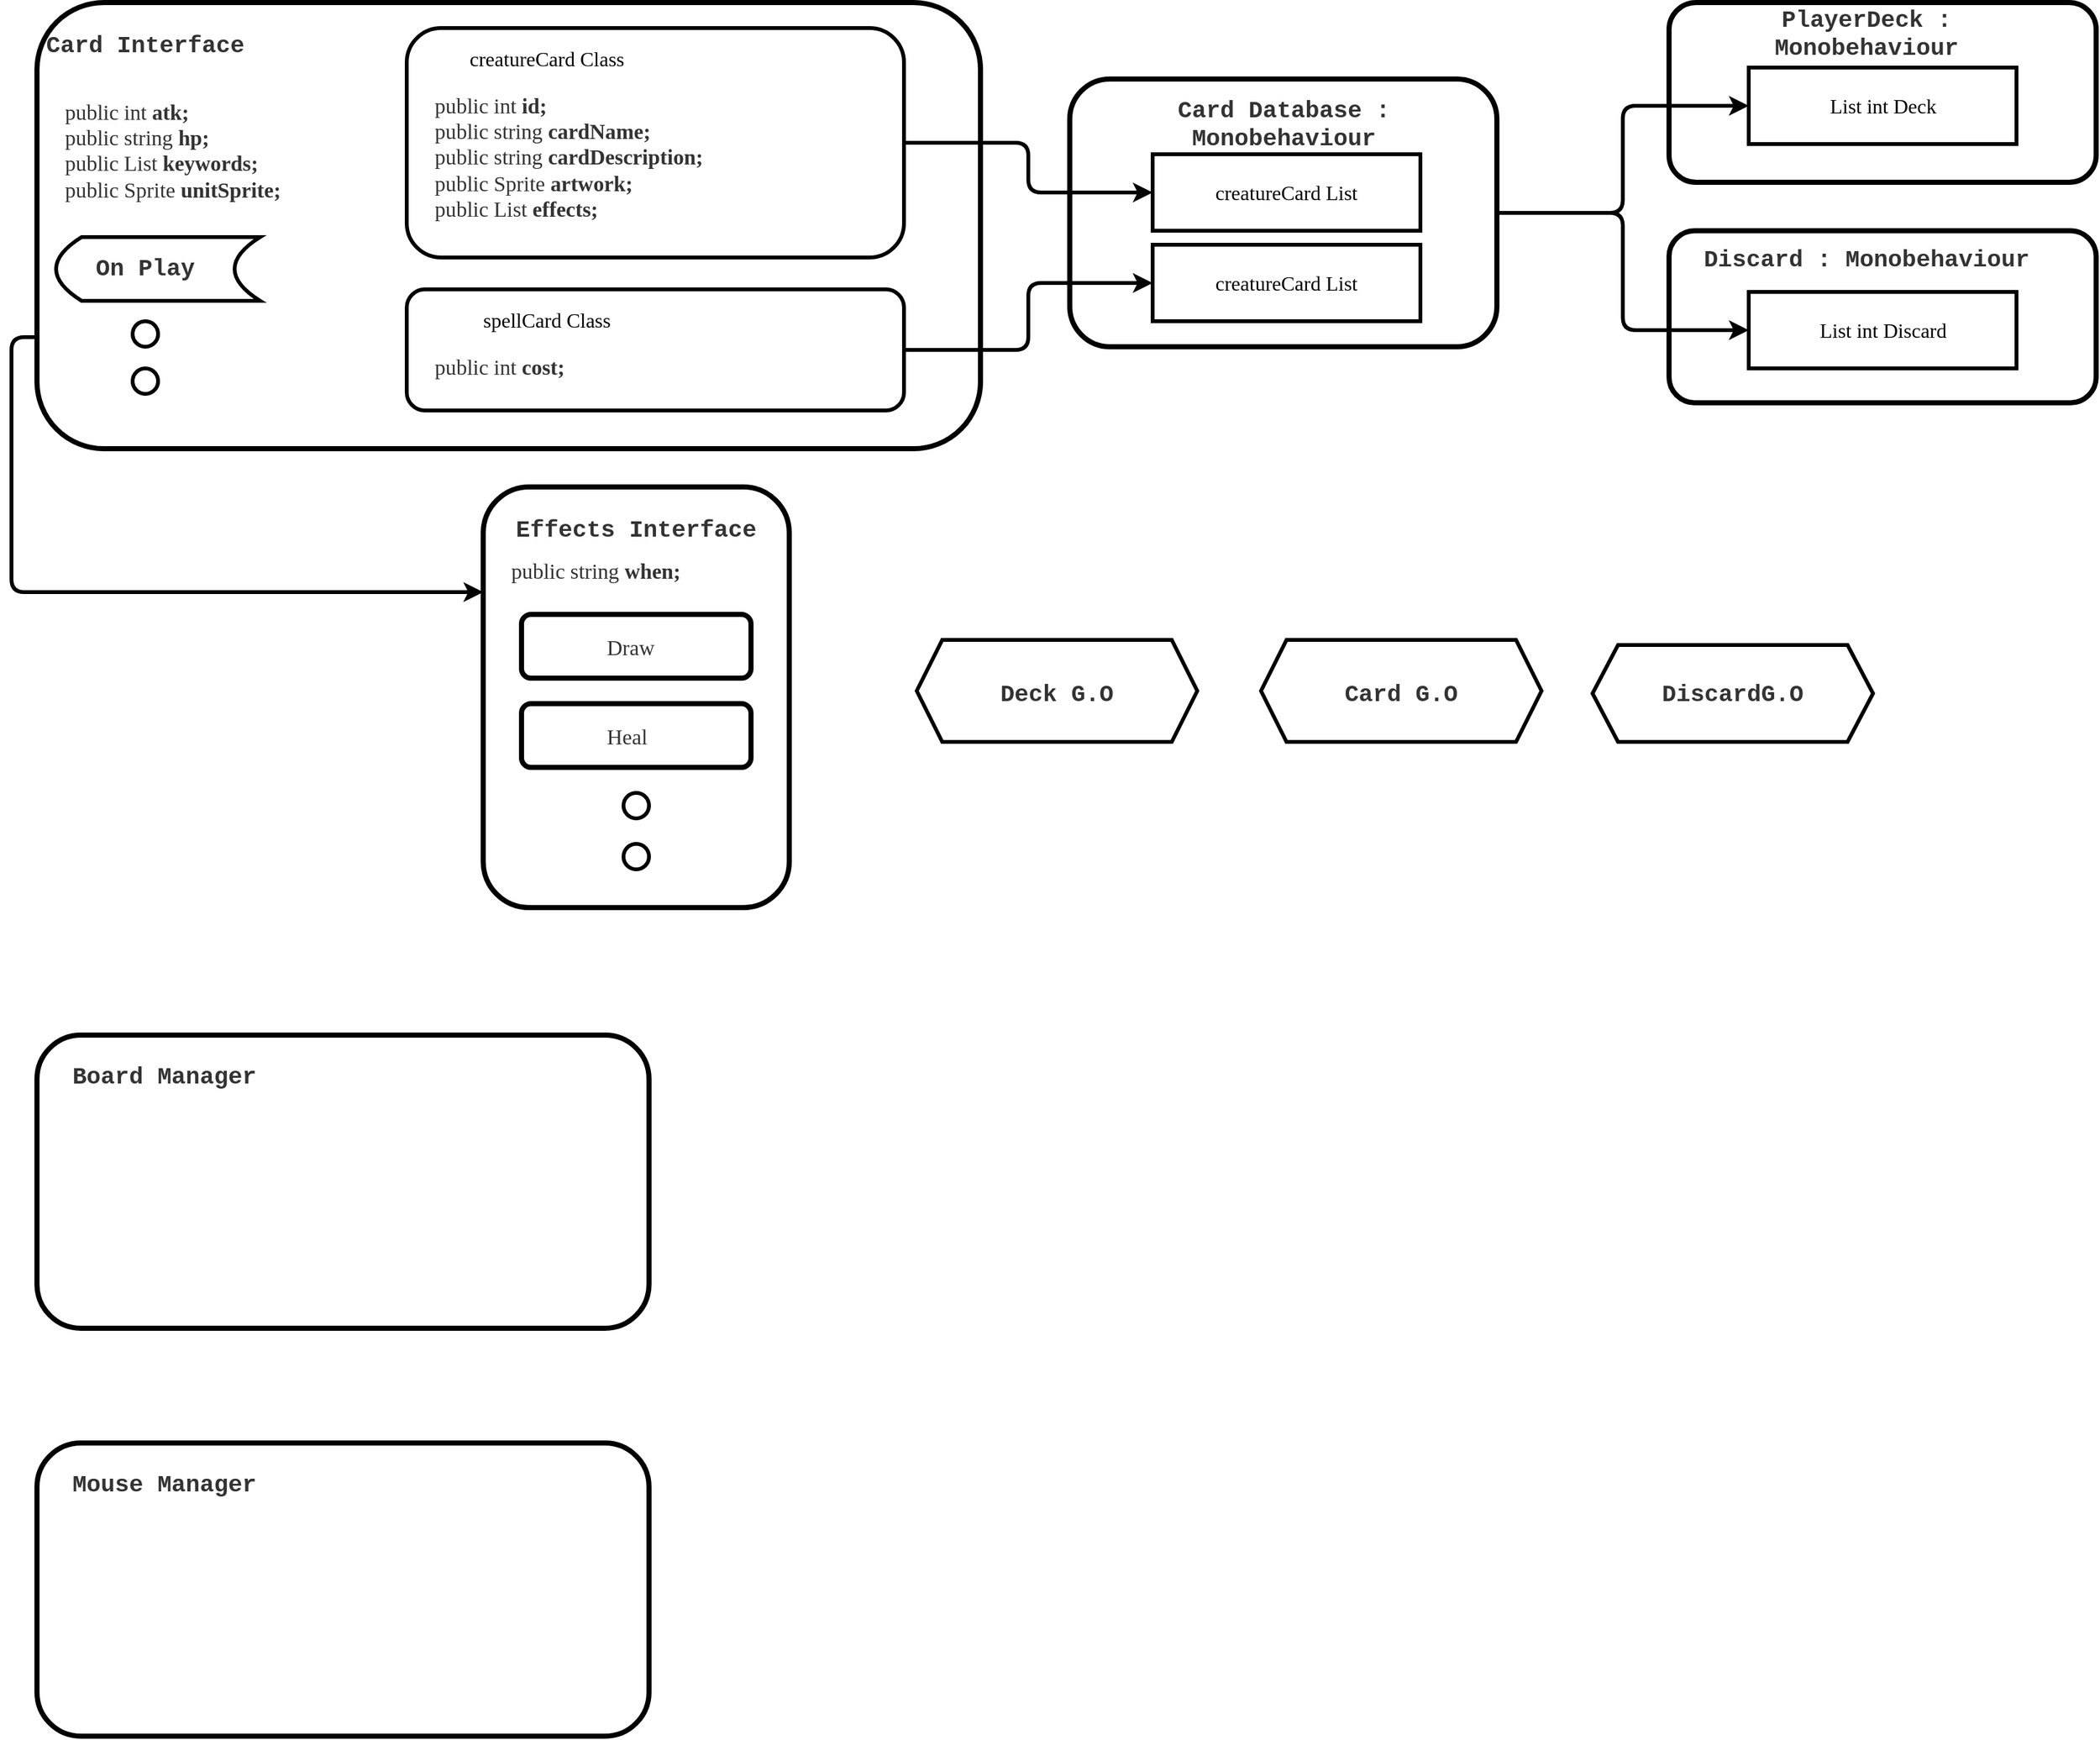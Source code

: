 <mxfile version="16.5.3" type="github">
  <diagram id="C5RBs43oDa-KdzZeNtuy" name="Page-1">
    <mxGraphModel dx="2511" dy="1389" grid="1" gridSize="10" guides="1" tooltips="1" connect="1" arrows="1" fold="1" page="1" pageScale="1" pageWidth="3300" pageHeight="2339" math="0" shadow="0">
      <root>
        <mxCell id="WIyWlLk6GJQsqaUBKTNV-0" />
        <mxCell id="WIyWlLk6GJQsqaUBKTNV-1" parent="WIyWlLk6GJQsqaUBKTNV-0" />
        <mxCell id="e0bECrX3CSkzmX3JzYQU-0" value="" style="rounded=1;whiteSpace=wrap;html=1;strokeWidth=4;" vertex="1" parent="WIyWlLk6GJQsqaUBKTNV-1">
          <mxGeometry x="80" y="90" width="740" height="350" as="geometry" />
        </mxCell>
        <mxCell id="e0bECrX3CSkzmX3JzYQU-2" value="" style="rounded=1;whiteSpace=wrap;html=1;strokeWidth=3;" vertex="1" parent="WIyWlLk6GJQsqaUBKTNV-1">
          <mxGeometry x="370" y="110" width="390" height="180" as="geometry" />
        </mxCell>
        <mxCell id="e0bECrX3CSkzmX3JzYQU-7" value="&lt;font face=&quot;Lucida Console&quot; style=&quot;font-size: 16px&quot;&gt;creatureCard Class&lt;/font&gt;" style="text;html=1;strokeColor=none;fillColor=none;align=center;verticalAlign=middle;whiteSpace=wrap;rounded=0;" vertex="1" parent="WIyWlLk6GJQsqaUBKTNV-1">
          <mxGeometry x="380" y="119" width="200" height="30" as="geometry" />
        </mxCell>
        <mxCell id="e0bECrX3CSkzmX3JzYQU-9" value="&lt;span data-lucid-type=&quot;application/vnd.lucid.text&quot; data-lucid-content=&quot;{&amp;#34;t&amp;#34;:&amp;#34;public int atk\npublic string hp\npublic List keywords\npublic Sprite unitSprite&amp;#34;,&amp;#34;m&amp;#34;:[{&amp;#34;s&amp;#34;:0,&amp;#34;n&amp;#34;:&amp;#34;a&amp;#34;,&amp;#34;v&amp;#34;:&amp;#34;left&amp;#34;},{&amp;#34;s&amp;#34;:0,&amp;#34;n&amp;#34;:&amp;#34;fl&amp;#34;,&amp;#34;v&amp;#34;:18},{&amp;#34;s&amp;#34;:0,&amp;#34;n&amp;#34;:&amp;#34;il&amp;#34;,&amp;#34;v&amp;#34;:18},{&amp;#34;s&amp;#34;:0,&amp;#34;n&amp;#34;:&amp;#34;l&amp;#34;,&amp;#34;v&amp;#34;:&amp;#34;auto&amp;#34;},{&amp;#34;s&amp;#34;:0,&amp;#34;n&amp;#34;:&amp;#34;t&amp;#34;,&amp;#34;v&amp;#34;:&amp;#34;ul&amp;#34;},{&amp;#34;s&amp;#34;:0,&amp;#34;n&amp;#34;:&amp;#34;c&amp;#34;,&amp;#34;v&amp;#34;:&amp;#34;333333ff&amp;#34;,&amp;#34;e&amp;#34;:77},{&amp;#34;s&amp;#34;:0,&amp;#34;n&amp;#34;:&amp;#34;s&amp;#34;,&amp;#34;v&amp;#34;:22.444,&amp;#34;e&amp;#34;:77},{&amp;#34;s&amp;#34;:11,&amp;#34;n&amp;#34;:&amp;#34;b&amp;#34;,&amp;#34;v&amp;#34;:true,&amp;#34;e&amp;#34;:15},{&amp;#34;s&amp;#34;:11,&amp;#34;n&amp;#34;:&amp;#34;fc&amp;#34;,&amp;#34;v&amp;#34;:&amp;#34;Bold&amp;#34;,&amp;#34;e&amp;#34;:15},{&amp;#34;s&amp;#34;:11,&amp;#34;n&amp;#34;:&amp;#34;fid&amp;#34;,&amp;#34;v&amp;#34;:5,&amp;#34;e&amp;#34;:15},{&amp;#34;s&amp;#34;:15,&amp;#34;n&amp;#34;:&amp;#34;a&amp;#34;,&amp;#34;v&amp;#34;:&amp;#34;left&amp;#34;},{&amp;#34;s&amp;#34;:15,&amp;#34;n&amp;#34;:&amp;#34;fl&amp;#34;,&amp;#34;v&amp;#34;:18},{&amp;#34;s&amp;#34;:15,&amp;#34;n&amp;#34;:&amp;#34;il&amp;#34;,&amp;#34;v&amp;#34;:18},{&amp;#34;s&amp;#34;:15,&amp;#34;n&amp;#34;:&amp;#34;l&amp;#34;,&amp;#34;v&amp;#34;:&amp;#34;auto&amp;#34;},{&amp;#34;s&amp;#34;:15,&amp;#34;n&amp;#34;:&amp;#34;t&amp;#34;,&amp;#34;v&amp;#34;:&amp;#34;ul&amp;#34;},{&amp;#34;s&amp;#34;:15,&amp;#34;n&amp;#34;:&amp;#34;fc&amp;#34;,&amp;#34;v&amp;#34;:&amp;#34;Regular&amp;#34;,&amp;#34;e&amp;#34;:29},{&amp;#34;s&amp;#34;:15,&amp;#34;n&amp;#34;:&amp;#34;fid&amp;#34;,&amp;#34;v&amp;#34;:2,&amp;#34;e&amp;#34;:29},{&amp;#34;s&amp;#34;:29,&amp;#34;n&amp;#34;:&amp;#34;b&amp;#34;,&amp;#34;v&amp;#34;:true,&amp;#34;e&amp;#34;:32},{&amp;#34;s&amp;#34;:29,&amp;#34;n&amp;#34;:&amp;#34;fc&amp;#34;,&amp;#34;v&amp;#34;:&amp;#34;Bold&amp;#34;,&amp;#34;e&amp;#34;:32},{&amp;#34;s&amp;#34;:29,&amp;#34;n&amp;#34;:&amp;#34;fid&amp;#34;,&amp;#34;v&amp;#34;:5,&amp;#34;e&amp;#34;:32},{&amp;#34;s&amp;#34;:32,&amp;#34;n&amp;#34;:&amp;#34;a&amp;#34;,&amp;#34;v&amp;#34;:&amp;#34;left&amp;#34;},{&amp;#34;s&amp;#34;:32,&amp;#34;n&amp;#34;:&amp;#34;fl&amp;#34;,&amp;#34;v&amp;#34;:18},{&amp;#34;s&amp;#34;:32,&amp;#34;n&amp;#34;:&amp;#34;il&amp;#34;,&amp;#34;v&amp;#34;:18},{&amp;#34;s&amp;#34;:32,&amp;#34;n&amp;#34;:&amp;#34;l&amp;#34;,&amp;#34;v&amp;#34;:&amp;#34;auto&amp;#34;},{&amp;#34;s&amp;#34;:32,&amp;#34;n&amp;#34;:&amp;#34;t&amp;#34;,&amp;#34;v&amp;#34;:&amp;#34;ul&amp;#34;},{&amp;#34;s&amp;#34;:32,&amp;#34;n&amp;#34;:&amp;#34;fc&amp;#34;,&amp;#34;v&amp;#34;:&amp;#34;Regular&amp;#34;,&amp;#34;e&amp;#34;:44},{&amp;#34;s&amp;#34;:32,&amp;#34;n&amp;#34;:&amp;#34;fid&amp;#34;,&amp;#34;v&amp;#34;:2,&amp;#34;e&amp;#34;:44},{&amp;#34;s&amp;#34;:53,&amp;#34;n&amp;#34;:&amp;#34;a&amp;#34;,&amp;#34;v&amp;#34;:&amp;#34;left&amp;#34;},{&amp;#34;s&amp;#34;:53,&amp;#34;n&amp;#34;:&amp;#34;fl&amp;#34;,&amp;#34;v&amp;#34;:18},{&amp;#34;s&amp;#34;:53,&amp;#34;n&amp;#34;:&amp;#34;il&amp;#34;,&amp;#34;v&amp;#34;:18},{&amp;#34;s&amp;#34;:53,&amp;#34;n&amp;#34;:&amp;#34;l&amp;#34;,&amp;#34;v&amp;#34;:&amp;#34;auto&amp;#34;},{&amp;#34;s&amp;#34;:53,&amp;#34;n&amp;#34;:&amp;#34;t&amp;#34;,&amp;#34;v&amp;#34;:&amp;#34;ul&amp;#34;},{&amp;#34;s&amp;#34;:52,&amp;#34;n&amp;#34;:&amp;#34;fc&amp;#34;,&amp;#34;v&amp;#34;:&amp;#34;Regular&amp;#34;,&amp;#34;e&amp;#34;:67},{&amp;#34;s&amp;#34;:44,&amp;#34;n&amp;#34;:&amp;#34;fc&amp;#34;,&amp;#34;v&amp;#34;:&amp;#34;Bold&amp;#34;,&amp;#34;e&amp;#34;:52},{&amp;#34;s&amp;#34;:44,&amp;#34;n&amp;#34;:&amp;#34;b&amp;#34;,&amp;#34;v&amp;#34;:true,&amp;#34;e&amp;#34;:52},{&amp;#34;s&amp;#34;:52,&amp;#34;n&amp;#34;:&amp;#34;fid&amp;#34;,&amp;#34;v&amp;#34;:2,&amp;#34;e&amp;#34;:67},{&amp;#34;s&amp;#34;:44,&amp;#34;n&amp;#34;:&amp;#34;fid&amp;#34;,&amp;#34;v&amp;#34;:5,&amp;#34;e&amp;#34;:52},{&amp;#34;s&amp;#34;:67,&amp;#34;n&amp;#34;:&amp;#34;fc&amp;#34;,&amp;#34;v&amp;#34;:&amp;#34;Bold&amp;#34;,&amp;#34;e&amp;#34;:77},{&amp;#34;s&amp;#34;:67,&amp;#34;n&amp;#34;:&amp;#34;b&amp;#34;,&amp;#34;v&amp;#34;:true,&amp;#34;e&amp;#34;:77},{&amp;#34;s&amp;#34;:67,&amp;#34;n&amp;#34;:&amp;#34;fid&amp;#34;,&amp;#34;v&amp;#34;:5,&amp;#34;e&amp;#34;:77}]}&quot;&gt;&lt;span style=&quot;text-align: left ; color: #333333 ; font-size: 16.833px&quot;&gt;public int &lt;/span&gt;&lt;span style=&quot;text-align: left ; color: #333333 ; font-size: 16.833px ; font-weight: bold&quot;&gt;atk;&lt;br&gt;&lt;/span&gt;&lt;span style=&quot;text-align: left ; color: #333333 ; font-size: 16.833px&quot;&gt;public string &lt;/span&gt;&lt;span style=&quot;text-align: left ; color: #333333 ; font-size: 16.833px ; font-weight: bold&quot;&gt;hp;&lt;br&gt;&lt;/span&gt;&lt;span style=&quot;text-align: left ; color: #333333 ; font-size: 16.833px&quot;&gt;public List &lt;/span&gt;&lt;span style=&quot;text-align: left ; color: #333333 ; font-size: 16.833px ; font-weight: bold&quot;&gt;keywords;&lt;/span&gt;&lt;span style=&quot;text-align: left ; color: #333333 ; font-size: 16.833px&quot;&gt;&lt;br&gt;&lt;/span&gt;&lt;span style=&quot;text-align: left ; color: #333333 ; font-size: 16.833px&quot;&gt;public Sprite &lt;/span&gt;&lt;span style=&quot;text-align: left ; color: #333333 ; font-size: 16.833px ; font-weight: bold&quot;&gt;unitSprite;&lt;/span&gt;&lt;/span&gt;" style="text;whiteSpace=wrap;html=1;fontFamily=Lucida Console;" vertex="1" parent="WIyWlLk6GJQsqaUBKTNV-1">
          <mxGeometry x="100" y="160" width="270" height="80" as="geometry" />
        </mxCell>
        <mxCell id="e0bECrX3CSkzmX3JzYQU-10" value="&lt;span data-lucid-type=&quot;application/vnd.lucid.text&quot; data-lucid-content=&quot;{&amp;#34;t&amp;#34;:&amp;#34;public int id\npublic string cardName\npublic string cardDescription\npublic Sprite artwork\npublic List effects&amp;#34;,&amp;#34;m&amp;#34;:[{&amp;#34;s&amp;#34;:0,&amp;#34;n&amp;#34;:&amp;#34;a&amp;#34;,&amp;#34;v&amp;#34;:&amp;#34;left&amp;#34;},{&amp;#34;s&amp;#34;:0,&amp;#34;n&amp;#34;:&amp;#34;fl&amp;#34;,&amp;#34;v&amp;#34;:18},{&amp;#34;s&amp;#34;:0,&amp;#34;n&amp;#34;:&amp;#34;il&amp;#34;,&amp;#34;v&amp;#34;:18},{&amp;#34;s&amp;#34;:0,&amp;#34;n&amp;#34;:&amp;#34;l&amp;#34;,&amp;#34;v&amp;#34;:&amp;#34;auto&amp;#34;},{&amp;#34;s&amp;#34;:0,&amp;#34;n&amp;#34;:&amp;#34;t&amp;#34;,&amp;#34;v&amp;#34;:&amp;#34;ul&amp;#34;},{&amp;#34;s&amp;#34;:0,&amp;#34;n&amp;#34;:&amp;#34;c&amp;#34;,&amp;#34;v&amp;#34;:&amp;#34;333333ff&amp;#34;,&amp;#34;e&amp;#34;:108},{&amp;#34;s&amp;#34;:0,&amp;#34;n&amp;#34;:&amp;#34;s&amp;#34;,&amp;#34;v&amp;#34;:22.444,&amp;#34;e&amp;#34;:108},{&amp;#34;s&amp;#34;:11,&amp;#34;n&amp;#34;:&amp;#34;b&amp;#34;,&amp;#34;v&amp;#34;:true,&amp;#34;e&amp;#34;:14},{&amp;#34;s&amp;#34;:11,&amp;#34;n&amp;#34;:&amp;#34;fc&amp;#34;,&amp;#34;v&amp;#34;:&amp;#34;Bold&amp;#34;,&amp;#34;e&amp;#34;:14},{&amp;#34;s&amp;#34;:11,&amp;#34;n&amp;#34;:&amp;#34;fid&amp;#34;,&amp;#34;v&amp;#34;:5,&amp;#34;e&amp;#34;:14},{&amp;#34;s&amp;#34;:14,&amp;#34;n&amp;#34;:&amp;#34;a&amp;#34;,&amp;#34;v&amp;#34;:&amp;#34;left&amp;#34;},{&amp;#34;s&amp;#34;:14,&amp;#34;n&amp;#34;:&amp;#34;fl&amp;#34;,&amp;#34;v&amp;#34;:18},{&amp;#34;s&amp;#34;:14,&amp;#34;n&amp;#34;:&amp;#34;il&amp;#34;,&amp;#34;v&amp;#34;:18},{&amp;#34;s&amp;#34;:14,&amp;#34;n&amp;#34;:&amp;#34;l&amp;#34;,&amp;#34;v&amp;#34;:&amp;#34;auto&amp;#34;},{&amp;#34;s&amp;#34;:14,&amp;#34;n&amp;#34;:&amp;#34;t&amp;#34;,&amp;#34;v&amp;#34;:&amp;#34;ul&amp;#34;},{&amp;#34;s&amp;#34;:14,&amp;#34;n&amp;#34;:&amp;#34;fc&amp;#34;,&amp;#34;v&amp;#34;:&amp;#34;Regular&amp;#34;,&amp;#34;e&amp;#34;:28},{&amp;#34;s&amp;#34;:14,&amp;#34;n&amp;#34;:&amp;#34;fid&amp;#34;,&amp;#34;v&amp;#34;:2,&amp;#34;e&amp;#34;:28},{&amp;#34;s&amp;#34;:28,&amp;#34;n&amp;#34;:&amp;#34;fc&amp;#34;,&amp;#34;v&amp;#34;:&amp;#34;Bold&amp;#34;,&amp;#34;e&amp;#34;:37},{&amp;#34;s&amp;#34;:28,&amp;#34;n&amp;#34;:&amp;#34;b&amp;#34;,&amp;#34;v&amp;#34;:true,&amp;#34;e&amp;#34;:37},{&amp;#34;s&amp;#34;:28,&amp;#34;n&amp;#34;:&amp;#34;fid&amp;#34;,&amp;#34;v&amp;#34;:5,&amp;#34;e&amp;#34;:37},{&amp;#34;s&amp;#34;:37,&amp;#34;n&amp;#34;:&amp;#34;a&amp;#34;,&amp;#34;v&amp;#34;:&amp;#34;left&amp;#34;},{&amp;#34;s&amp;#34;:37,&amp;#34;n&amp;#34;:&amp;#34;fl&amp;#34;,&amp;#34;v&amp;#34;:18},{&amp;#34;s&amp;#34;:37,&amp;#34;n&amp;#34;:&amp;#34;il&amp;#34;,&amp;#34;v&amp;#34;:18},{&amp;#34;s&amp;#34;:37,&amp;#34;n&amp;#34;:&amp;#34;l&amp;#34;,&amp;#34;v&amp;#34;:&amp;#34;auto&amp;#34;},{&amp;#34;s&amp;#34;:37,&amp;#34;n&amp;#34;:&amp;#34;t&amp;#34;,&amp;#34;v&amp;#34;:&amp;#34;ul&amp;#34;},{&amp;#34;s&amp;#34;:37,&amp;#34;n&amp;#34;:&amp;#34;fc&amp;#34;,&amp;#34;v&amp;#34;:&amp;#34;Regular&amp;#34;,&amp;#34;e&amp;#34;:51},{&amp;#34;s&amp;#34;:37,&amp;#34;n&amp;#34;:&amp;#34;fid&amp;#34;,&amp;#34;v&amp;#34;:2,&amp;#34;e&amp;#34;:51},{&amp;#34;s&amp;#34;:51,&amp;#34;n&amp;#34;:&amp;#34;fc&amp;#34;,&amp;#34;v&amp;#34;:&amp;#34;Bold&amp;#34;,&amp;#34;e&amp;#34;:66},{&amp;#34;s&amp;#34;:51,&amp;#34;n&amp;#34;:&amp;#34;b&amp;#34;,&amp;#34;v&amp;#34;:true,&amp;#34;e&amp;#34;:66},{&amp;#34;s&amp;#34;:51,&amp;#34;n&amp;#34;:&amp;#34;fid&amp;#34;,&amp;#34;v&amp;#34;:5,&amp;#34;e&amp;#34;:66},{&amp;#34;s&amp;#34;:66,&amp;#34;n&amp;#34;:&amp;#34;fc&amp;#34;,&amp;#34;v&amp;#34;:&amp;#34;Regular&amp;#34;,&amp;#34;e&amp;#34;:81},{&amp;#34;s&amp;#34;:66,&amp;#34;n&amp;#34;:&amp;#34;fid&amp;#34;,&amp;#34;v&amp;#34;:2,&amp;#34;e&amp;#34;:81},{&amp;#34;s&amp;#34;:67,&amp;#34;n&amp;#34;:&amp;#34;a&amp;#34;,&amp;#34;v&amp;#34;:&amp;#34;left&amp;#34;},{&amp;#34;s&amp;#34;:67,&amp;#34;n&amp;#34;:&amp;#34;fl&amp;#34;,&amp;#34;v&amp;#34;:18},{&amp;#34;s&amp;#34;:67,&amp;#34;n&amp;#34;:&amp;#34;il&amp;#34;,&amp;#34;v&amp;#34;:18},{&amp;#34;s&amp;#34;:67,&amp;#34;n&amp;#34;:&amp;#34;l&amp;#34;,&amp;#34;v&amp;#34;:&amp;#34;auto&amp;#34;},{&amp;#34;s&amp;#34;:67,&amp;#34;n&amp;#34;:&amp;#34;t&amp;#34;,&amp;#34;v&amp;#34;:&amp;#34;ul&amp;#34;},{&amp;#34;s&amp;#34;:81,&amp;#34;n&amp;#34;:&amp;#34;fc&amp;#34;,&amp;#34;v&amp;#34;:&amp;#34;Bold&amp;#34;,&amp;#34;e&amp;#34;:89},{&amp;#34;s&amp;#34;:81,&amp;#34;n&amp;#34;:&amp;#34;b&amp;#34;,&amp;#34;v&amp;#34;:true,&amp;#34;e&amp;#34;:89},{&amp;#34;s&amp;#34;:81,&amp;#34;n&amp;#34;:&amp;#34;fid&amp;#34;,&amp;#34;v&amp;#34;:5,&amp;#34;e&amp;#34;:89},{&amp;#34;s&amp;#34;:89,&amp;#34;n&amp;#34;:&amp;#34;a&amp;#34;,&amp;#34;v&amp;#34;:&amp;#34;left&amp;#34;},{&amp;#34;s&amp;#34;:89,&amp;#34;n&amp;#34;:&amp;#34;fl&amp;#34;,&amp;#34;v&amp;#34;:18},{&amp;#34;s&amp;#34;:89,&amp;#34;n&amp;#34;:&amp;#34;il&amp;#34;,&amp;#34;v&amp;#34;:18},{&amp;#34;s&amp;#34;:89,&amp;#34;n&amp;#34;:&amp;#34;l&amp;#34;,&amp;#34;v&amp;#34;:&amp;#34;auto&amp;#34;},{&amp;#34;s&amp;#34;:89,&amp;#34;n&amp;#34;:&amp;#34;t&amp;#34;,&amp;#34;v&amp;#34;:&amp;#34;ul&amp;#34;},{&amp;#34;s&amp;#34;:89,&amp;#34;n&amp;#34;:&amp;#34;fc&amp;#34;,&amp;#34;v&amp;#34;:&amp;#34;Regular&amp;#34;,&amp;#34;e&amp;#34;:101},{&amp;#34;s&amp;#34;:89,&amp;#34;n&amp;#34;:&amp;#34;fid&amp;#34;,&amp;#34;v&amp;#34;:2,&amp;#34;e&amp;#34;:101},{&amp;#34;s&amp;#34;:101,&amp;#34;n&amp;#34;:&amp;#34;fc&amp;#34;,&amp;#34;v&amp;#34;:&amp;#34;Bold&amp;#34;,&amp;#34;e&amp;#34;:108},{&amp;#34;s&amp;#34;:101,&amp;#34;n&amp;#34;:&amp;#34;b&amp;#34;,&amp;#34;v&amp;#34;:true,&amp;#34;e&amp;#34;:108},{&amp;#34;s&amp;#34;:101,&amp;#34;n&amp;#34;:&amp;#34;fid&amp;#34;,&amp;#34;v&amp;#34;:5,&amp;#34;e&amp;#34;:108}]}&quot;&gt;&lt;span style=&quot;text-align: left ; color: #333333 ; font-size: 16.833px&quot;&gt;public int &lt;/span&gt;&lt;span style=&quot;text-align: left ; color: #333333 ; font-size: 16.833px ; font-weight: bold&quot;&gt;id;&lt;br&gt;&lt;/span&gt;&lt;span style=&quot;text-align: left ; color: #333333 ; font-size: 16.833px&quot;&gt;public string &lt;/span&gt;&lt;span style=&quot;text-align: left ; color: #333333 ; font-size: 16.833px ; font-weight: bold&quot;&gt;cardName;&lt;br&gt;&lt;/span&gt;&lt;span style=&quot;text-align: left ; color: #333333 ; font-size: 16.833px&quot;&gt;public string &lt;/span&gt;&lt;span style=&quot;text-align: left ; color: #333333 ; font-size: 16.833px ; font-weight: bold&quot;&gt;cardDescription;&lt;/span&gt;&lt;span style=&quot;text-align: left ; color: #333333 ; font-size: 16.833px&quot;&gt;&lt;br&gt;&lt;/span&gt;&lt;span style=&quot;text-align: left ; color: #333333 ; font-size: 16.833px&quot;&gt;public Sprite &lt;/span&gt;&lt;span style=&quot;text-align: left ; color: #333333 ; font-size: 16.833px ; font-weight: bold&quot;&gt;artwork;&lt;br&gt;&lt;/span&gt;&lt;span style=&quot;text-align: left ; color: #333333 ; font-size: 16.833px&quot;&gt;public List &lt;/span&gt;&lt;span style=&quot;text-align: left ; color: #333333 ; font-size: 16.833px ; font-weight: bold&quot;&gt;effects;&lt;/span&gt;&lt;/span&gt;" style="text;whiteSpace=wrap;html=1;fontFamily=Lucida Console;" vertex="1" parent="WIyWlLk6GJQsqaUBKTNV-1">
          <mxGeometry x="390" y="155" width="320" height="90" as="geometry" />
        </mxCell>
        <UserObject label="Card Interface" lucidchartObjectId="nDcRBjl5U1kZ" id="e0bECrX3CSkzmX3JzYQU-11">
          <mxCell style="html=1;overflow=block;blockSpacing=1;whiteSpace=wrap;fontSize=18.5;fontFamily=Liberation Mono;fontColor=#333333;fontStyle=1;align=center;spacing=3.8;strokeOpacity=0;fillOpacity=0;rounded=1;absoluteArcSize=1;arcSize=12;fillColor=#ffffff;strokeWidth=0.8;" vertex="1" parent="WIyWlLk6GJQsqaUBKTNV-1">
            <mxGeometry x="75" y="101" width="180" height="48" as="geometry" />
          </mxCell>
        </UserObject>
        <mxCell id="e0bECrX3CSkzmX3JzYQU-12" value="" style="rounded=1;whiteSpace=wrap;html=1;strokeWidth=3;" vertex="1" parent="WIyWlLk6GJQsqaUBKTNV-1">
          <mxGeometry x="370" y="315" width="390" height="95" as="geometry" />
        </mxCell>
        <mxCell id="e0bECrX3CSkzmX3JzYQU-13" value="&lt;font face=&quot;Lucida Console&quot; style=&quot;font-size: 16px&quot;&gt;spellCard Class&lt;/font&gt;" style="text;html=1;strokeColor=none;fillColor=none;align=center;verticalAlign=middle;whiteSpace=wrap;rounded=0;" vertex="1" parent="WIyWlLk6GJQsqaUBKTNV-1">
          <mxGeometry x="380" y="324" width="200" height="30" as="geometry" />
        </mxCell>
        <mxCell id="e0bECrX3CSkzmX3JzYQU-15" value="&lt;span data-lucid-type=&quot;application/vnd.lucid.text&quot; data-lucid-content=&quot;{&amp;#34;t&amp;#34;:&amp;#34;public int id\npublic string cardName\npublic string cardDescription\npublic Sprite artwork\npublic List effects&amp;#34;,&amp;#34;m&amp;#34;:[{&amp;#34;s&amp;#34;:0,&amp;#34;n&amp;#34;:&amp;#34;a&amp;#34;,&amp;#34;v&amp;#34;:&amp;#34;left&amp;#34;},{&amp;#34;s&amp;#34;:0,&amp;#34;n&amp;#34;:&amp;#34;fl&amp;#34;,&amp;#34;v&amp;#34;:18},{&amp;#34;s&amp;#34;:0,&amp;#34;n&amp;#34;:&amp;#34;il&amp;#34;,&amp;#34;v&amp;#34;:18},{&amp;#34;s&amp;#34;:0,&amp;#34;n&amp;#34;:&amp;#34;l&amp;#34;,&amp;#34;v&amp;#34;:&amp;#34;auto&amp;#34;},{&amp;#34;s&amp;#34;:0,&amp;#34;n&amp;#34;:&amp;#34;t&amp;#34;,&amp;#34;v&amp;#34;:&amp;#34;ul&amp;#34;},{&amp;#34;s&amp;#34;:0,&amp;#34;n&amp;#34;:&amp;#34;c&amp;#34;,&amp;#34;v&amp;#34;:&amp;#34;333333ff&amp;#34;,&amp;#34;e&amp;#34;:108},{&amp;#34;s&amp;#34;:0,&amp;#34;n&amp;#34;:&amp;#34;s&amp;#34;,&amp;#34;v&amp;#34;:22.444,&amp;#34;e&amp;#34;:108},{&amp;#34;s&amp;#34;:11,&amp;#34;n&amp;#34;:&amp;#34;b&amp;#34;,&amp;#34;v&amp;#34;:true,&amp;#34;e&amp;#34;:14},{&amp;#34;s&amp;#34;:11,&amp;#34;n&amp;#34;:&amp;#34;fc&amp;#34;,&amp;#34;v&amp;#34;:&amp;#34;Bold&amp;#34;,&amp;#34;e&amp;#34;:14},{&amp;#34;s&amp;#34;:11,&amp;#34;n&amp;#34;:&amp;#34;fid&amp;#34;,&amp;#34;v&amp;#34;:5,&amp;#34;e&amp;#34;:14},{&amp;#34;s&amp;#34;:14,&amp;#34;n&amp;#34;:&amp;#34;a&amp;#34;,&amp;#34;v&amp;#34;:&amp;#34;left&amp;#34;},{&amp;#34;s&amp;#34;:14,&amp;#34;n&amp;#34;:&amp;#34;fl&amp;#34;,&amp;#34;v&amp;#34;:18},{&amp;#34;s&amp;#34;:14,&amp;#34;n&amp;#34;:&amp;#34;il&amp;#34;,&amp;#34;v&amp;#34;:18},{&amp;#34;s&amp;#34;:14,&amp;#34;n&amp;#34;:&amp;#34;l&amp;#34;,&amp;#34;v&amp;#34;:&amp;#34;auto&amp;#34;},{&amp;#34;s&amp;#34;:14,&amp;#34;n&amp;#34;:&amp;#34;t&amp;#34;,&amp;#34;v&amp;#34;:&amp;#34;ul&amp;#34;},{&amp;#34;s&amp;#34;:14,&amp;#34;n&amp;#34;:&amp;#34;fc&amp;#34;,&amp;#34;v&amp;#34;:&amp;#34;Regular&amp;#34;,&amp;#34;e&amp;#34;:28},{&amp;#34;s&amp;#34;:14,&amp;#34;n&amp;#34;:&amp;#34;fid&amp;#34;,&amp;#34;v&amp;#34;:2,&amp;#34;e&amp;#34;:28},{&amp;#34;s&amp;#34;:28,&amp;#34;n&amp;#34;:&amp;#34;fc&amp;#34;,&amp;#34;v&amp;#34;:&amp;#34;Bold&amp;#34;,&amp;#34;e&amp;#34;:37},{&amp;#34;s&amp;#34;:28,&amp;#34;n&amp;#34;:&amp;#34;b&amp;#34;,&amp;#34;v&amp;#34;:true,&amp;#34;e&amp;#34;:37},{&amp;#34;s&amp;#34;:28,&amp;#34;n&amp;#34;:&amp;#34;fid&amp;#34;,&amp;#34;v&amp;#34;:5,&amp;#34;e&amp;#34;:37},{&amp;#34;s&amp;#34;:37,&amp;#34;n&amp;#34;:&amp;#34;a&amp;#34;,&amp;#34;v&amp;#34;:&amp;#34;left&amp;#34;},{&amp;#34;s&amp;#34;:37,&amp;#34;n&amp;#34;:&amp;#34;fl&amp;#34;,&amp;#34;v&amp;#34;:18},{&amp;#34;s&amp;#34;:37,&amp;#34;n&amp;#34;:&amp;#34;il&amp;#34;,&amp;#34;v&amp;#34;:18},{&amp;#34;s&amp;#34;:37,&amp;#34;n&amp;#34;:&amp;#34;l&amp;#34;,&amp;#34;v&amp;#34;:&amp;#34;auto&amp;#34;},{&amp;#34;s&amp;#34;:37,&amp;#34;n&amp;#34;:&amp;#34;t&amp;#34;,&amp;#34;v&amp;#34;:&amp;#34;ul&amp;#34;},{&amp;#34;s&amp;#34;:37,&amp;#34;n&amp;#34;:&amp;#34;fc&amp;#34;,&amp;#34;v&amp;#34;:&amp;#34;Regular&amp;#34;,&amp;#34;e&amp;#34;:51},{&amp;#34;s&amp;#34;:37,&amp;#34;n&amp;#34;:&amp;#34;fid&amp;#34;,&amp;#34;v&amp;#34;:2,&amp;#34;e&amp;#34;:51},{&amp;#34;s&amp;#34;:51,&amp;#34;n&amp;#34;:&amp;#34;fc&amp;#34;,&amp;#34;v&amp;#34;:&amp;#34;Bold&amp;#34;,&amp;#34;e&amp;#34;:66},{&amp;#34;s&amp;#34;:51,&amp;#34;n&amp;#34;:&amp;#34;b&amp;#34;,&amp;#34;v&amp;#34;:true,&amp;#34;e&amp;#34;:66},{&amp;#34;s&amp;#34;:51,&amp;#34;n&amp;#34;:&amp;#34;fid&amp;#34;,&amp;#34;v&amp;#34;:5,&amp;#34;e&amp;#34;:66},{&amp;#34;s&amp;#34;:66,&amp;#34;n&amp;#34;:&amp;#34;fc&amp;#34;,&amp;#34;v&amp;#34;:&amp;#34;Regular&amp;#34;,&amp;#34;e&amp;#34;:81},{&amp;#34;s&amp;#34;:66,&amp;#34;n&amp;#34;:&amp;#34;fid&amp;#34;,&amp;#34;v&amp;#34;:2,&amp;#34;e&amp;#34;:81},{&amp;#34;s&amp;#34;:67,&amp;#34;n&amp;#34;:&amp;#34;a&amp;#34;,&amp;#34;v&amp;#34;:&amp;#34;left&amp;#34;},{&amp;#34;s&amp;#34;:67,&amp;#34;n&amp;#34;:&amp;#34;fl&amp;#34;,&amp;#34;v&amp;#34;:18},{&amp;#34;s&amp;#34;:67,&amp;#34;n&amp;#34;:&amp;#34;il&amp;#34;,&amp;#34;v&amp;#34;:18},{&amp;#34;s&amp;#34;:67,&amp;#34;n&amp;#34;:&amp;#34;l&amp;#34;,&amp;#34;v&amp;#34;:&amp;#34;auto&amp;#34;},{&amp;#34;s&amp;#34;:67,&amp;#34;n&amp;#34;:&amp;#34;t&amp;#34;,&amp;#34;v&amp;#34;:&amp;#34;ul&amp;#34;},{&amp;#34;s&amp;#34;:81,&amp;#34;n&amp;#34;:&amp;#34;fc&amp;#34;,&amp;#34;v&amp;#34;:&amp;#34;Bold&amp;#34;,&amp;#34;e&amp;#34;:89},{&amp;#34;s&amp;#34;:81,&amp;#34;n&amp;#34;:&amp;#34;b&amp;#34;,&amp;#34;v&amp;#34;:true,&amp;#34;e&amp;#34;:89},{&amp;#34;s&amp;#34;:81,&amp;#34;n&amp;#34;:&amp;#34;fid&amp;#34;,&amp;#34;v&amp;#34;:5,&amp;#34;e&amp;#34;:89},{&amp;#34;s&amp;#34;:89,&amp;#34;n&amp;#34;:&amp;#34;a&amp;#34;,&amp;#34;v&amp;#34;:&amp;#34;left&amp;#34;},{&amp;#34;s&amp;#34;:89,&amp;#34;n&amp;#34;:&amp;#34;fl&amp;#34;,&amp;#34;v&amp;#34;:18},{&amp;#34;s&amp;#34;:89,&amp;#34;n&amp;#34;:&amp;#34;il&amp;#34;,&amp;#34;v&amp;#34;:18},{&amp;#34;s&amp;#34;:89,&amp;#34;n&amp;#34;:&amp;#34;l&amp;#34;,&amp;#34;v&amp;#34;:&amp;#34;auto&amp;#34;},{&amp;#34;s&amp;#34;:89,&amp;#34;n&amp;#34;:&amp;#34;t&amp;#34;,&amp;#34;v&amp;#34;:&amp;#34;ul&amp;#34;},{&amp;#34;s&amp;#34;:89,&amp;#34;n&amp;#34;:&amp;#34;fc&amp;#34;,&amp;#34;v&amp;#34;:&amp;#34;Regular&amp;#34;,&amp;#34;e&amp;#34;:101},{&amp;#34;s&amp;#34;:89,&amp;#34;n&amp;#34;:&amp;#34;fid&amp;#34;,&amp;#34;v&amp;#34;:2,&amp;#34;e&amp;#34;:101},{&amp;#34;s&amp;#34;:101,&amp;#34;n&amp;#34;:&amp;#34;fc&amp;#34;,&amp;#34;v&amp;#34;:&amp;#34;Bold&amp;#34;,&amp;#34;e&amp;#34;:108},{&amp;#34;s&amp;#34;:101,&amp;#34;n&amp;#34;:&amp;#34;b&amp;#34;,&amp;#34;v&amp;#34;:true,&amp;#34;e&amp;#34;:108},{&amp;#34;s&amp;#34;:101,&amp;#34;n&amp;#34;:&amp;#34;fid&amp;#34;,&amp;#34;v&amp;#34;:5,&amp;#34;e&amp;#34;:108}]}&quot;&gt;&lt;span style=&quot;text-align: left ; color: #333333 ; font-size: 16.833px&quot;&gt;public int &lt;b&gt;cost;&lt;/b&gt;&lt;/span&gt;&lt;/span&gt;" style="text;whiteSpace=wrap;html=1;fontFamily=Lucida Console;" vertex="1" parent="WIyWlLk6GJQsqaUBKTNV-1">
          <mxGeometry x="390" y="360" width="320" height="30" as="geometry" />
        </mxCell>
        <mxCell id="e0bECrX3CSkzmX3JzYQU-16" value="" style="rounded=1;whiteSpace=wrap;html=1;strokeWidth=4;" vertex="1" parent="WIyWlLk6GJQsqaUBKTNV-1">
          <mxGeometry x="890" y="150" width="335" height="210" as="geometry" />
        </mxCell>
        <UserObject label="Card Database : Monobehaviour" lucidchartObjectId="nDcRBjl5U1kZ" id="e0bECrX3CSkzmX3JzYQU-17">
          <mxCell style="html=1;overflow=block;blockSpacing=1;whiteSpace=wrap;fontSize=18.5;fontFamily=Liberation Mono;fontColor=#333333;fontStyle=1;align=center;spacing=3.8;strokeOpacity=0;fillOpacity=0;rounded=1;absoluteArcSize=1;arcSize=12;fillColor=#ffffff;strokeWidth=0.8;" vertex="1" parent="WIyWlLk6GJQsqaUBKTNV-1">
            <mxGeometry x="912.5" y="161" width="290" height="48" as="geometry" />
          </mxCell>
        </UserObject>
        <mxCell id="e0bECrX3CSkzmX3JzYQU-18" value="creatureCard List" style="rounded=0;whiteSpace=wrap;html=1;fontFamily=Lucida Console;fontSize=16;strokeWidth=3;" vertex="1" parent="WIyWlLk6GJQsqaUBKTNV-1">
          <mxGeometry x="955" y="209" width="210" height="60" as="geometry" />
        </mxCell>
        <mxCell id="e0bECrX3CSkzmX3JzYQU-19" value="creatureCard List" style="rounded=0;whiteSpace=wrap;html=1;fontFamily=Lucida Console;fontSize=16;strokeWidth=3;" vertex="1" parent="WIyWlLk6GJQsqaUBKTNV-1">
          <mxGeometry x="955" y="280" width="210" height="60" as="geometry" />
        </mxCell>
        <mxCell id="e0bECrX3CSkzmX3JzYQU-20" style="edgeStyle=orthogonalEdgeStyle;rounded=1;orthogonalLoop=1;jettySize=auto;html=1;exitX=1;exitY=0.5;exitDx=0;exitDy=0;entryX=0;entryY=0.5;entryDx=0;entryDy=0;fontFamily=Lucida Console;fontSize=16;strokeWidth=3;" edge="1" parent="WIyWlLk6GJQsqaUBKTNV-1" source="e0bECrX3CSkzmX3JzYQU-2" target="e0bECrX3CSkzmX3JzYQU-18">
          <mxGeometry relative="1" as="geometry" />
        </mxCell>
        <mxCell id="e0bECrX3CSkzmX3JzYQU-21" style="edgeStyle=orthogonalEdgeStyle;rounded=1;orthogonalLoop=1;jettySize=auto;html=1;exitX=1;exitY=0.5;exitDx=0;exitDy=0;entryX=0;entryY=0.5;entryDx=0;entryDy=0;fontFamily=Lucida Console;fontSize=16;strokeWidth=3;" edge="1" parent="WIyWlLk6GJQsqaUBKTNV-1" source="e0bECrX3CSkzmX3JzYQU-12" target="e0bECrX3CSkzmX3JzYQU-19">
          <mxGeometry relative="1" as="geometry" />
        </mxCell>
        <mxCell id="e0bECrX3CSkzmX3JzYQU-22" value="" style="rounded=1;whiteSpace=wrap;html=1;strokeWidth=4;" vertex="1" parent="WIyWlLk6GJQsqaUBKTNV-1">
          <mxGeometry x="1360" y="90" width="335" height="141" as="geometry" />
        </mxCell>
        <UserObject label="PlayerDeck : Monobehaviour" lucidchartObjectId="nDcRBjl5U1kZ" id="e0bECrX3CSkzmX3JzYQU-23">
          <mxCell style="html=1;overflow=block;blockSpacing=1;whiteSpace=wrap;fontSize=18.5;fontFamily=Liberation Mono;fontColor=#333333;fontStyle=1;align=center;spacing=3.8;strokeOpacity=0;fillOpacity=0;rounded=1;absoluteArcSize=1;arcSize=12;fillColor=#ffffff;strokeWidth=0.8;" vertex="1" parent="WIyWlLk6GJQsqaUBKTNV-1">
            <mxGeometry x="1370" y="90" width="290" height="48" as="geometry" />
          </mxCell>
        </UserObject>
        <mxCell id="e0bECrX3CSkzmX3JzYQU-24" value="List int Deck" style="rounded=0;whiteSpace=wrap;html=1;fontFamily=Lucida Console;fontSize=16;strokeWidth=3;" vertex="1" parent="WIyWlLk6GJQsqaUBKTNV-1">
          <mxGeometry x="1422.5" y="141" width="210" height="60" as="geometry" />
        </mxCell>
        <mxCell id="e0bECrX3CSkzmX3JzYQU-25" value="" style="rounded=1;whiteSpace=wrap;html=1;strokeWidth=4;" vertex="1" parent="WIyWlLk6GJQsqaUBKTNV-1">
          <mxGeometry x="1360" y="269" width="335" height="135" as="geometry" />
        </mxCell>
        <UserObject label="Discard : Monobehaviour" lucidchartObjectId="nDcRBjl5U1kZ" id="e0bECrX3CSkzmX3JzYQU-26">
          <mxCell style="html=1;overflow=block;blockSpacing=1;whiteSpace=wrap;fontSize=18.5;fontFamily=Liberation Mono;fontColor=#333333;fontStyle=1;align=center;spacing=3.8;strokeOpacity=0;fillOpacity=0;rounded=1;absoluteArcSize=1;arcSize=12;fillColor=#ffffff;strokeWidth=0.8;" vertex="1" parent="WIyWlLk6GJQsqaUBKTNV-1">
            <mxGeometry x="1370" y="269" width="290" height="48" as="geometry" />
          </mxCell>
        </UserObject>
        <mxCell id="e0bECrX3CSkzmX3JzYQU-27" value="List int Discard" style="rounded=0;whiteSpace=wrap;html=1;fontFamily=Lucida Console;fontSize=16;strokeWidth=3;" vertex="1" parent="WIyWlLk6GJQsqaUBKTNV-1">
          <mxGeometry x="1422.5" y="317" width="210" height="60" as="geometry" />
        </mxCell>
        <mxCell id="e0bECrX3CSkzmX3JzYQU-28" style="edgeStyle=orthogonalEdgeStyle;rounded=1;orthogonalLoop=1;jettySize=auto;html=1;exitX=1;exitY=0.5;exitDx=0;exitDy=0;entryX=0;entryY=0.5;entryDx=0;entryDy=0;fontFamily=Lucida Console;fontSize=16;strokeWidth=3;" edge="1" parent="WIyWlLk6GJQsqaUBKTNV-1" source="e0bECrX3CSkzmX3JzYQU-16" target="e0bECrX3CSkzmX3JzYQU-24">
          <mxGeometry relative="1" as="geometry" />
        </mxCell>
        <mxCell id="e0bECrX3CSkzmX3JzYQU-29" style="edgeStyle=orthogonalEdgeStyle;rounded=1;orthogonalLoop=1;jettySize=auto;html=1;exitX=1;exitY=0.5;exitDx=0;exitDy=0;entryX=0;entryY=0.5;entryDx=0;entryDy=0;fontFamily=Lucida Console;fontSize=16;strokeWidth=3;" edge="1" parent="WIyWlLk6GJQsqaUBKTNV-1" source="e0bECrX3CSkzmX3JzYQU-16" target="e0bECrX3CSkzmX3JzYQU-27">
          <mxGeometry relative="1" as="geometry" />
        </mxCell>
        <mxCell id="e0bECrX3CSkzmX3JzYQU-39" value="" style="group" vertex="1" connectable="0" parent="WIyWlLk6GJQsqaUBKTNV-1">
          <mxGeometry x="405" y="470" width="290" height="330" as="geometry" />
        </mxCell>
        <mxCell id="e0bECrX3CSkzmX3JzYQU-30" value="" style="rounded=1;whiteSpace=wrap;html=1;strokeWidth=4;" vertex="1" parent="e0bECrX3CSkzmX3JzYQU-39">
          <mxGeometry x="25" width="240" height="330" as="geometry" />
        </mxCell>
        <UserObject label="Effects Interface" lucidchartObjectId="nDcRBjl5U1kZ" id="e0bECrX3CSkzmX3JzYQU-31">
          <mxCell style="html=1;overflow=block;blockSpacing=1;whiteSpace=wrap;fontSize=18.5;fontFamily=Liberation Mono;fontColor=#333333;fontStyle=1;align=center;spacing=3.8;strokeOpacity=0;fillOpacity=0;rounded=1;absoluteArcSize=1;arcSize=12;fillColor=#ffffff;strokeWidth=0.8;" vertex="1" parent="e0bECrX3CSkzmX3JzYQU-39">
            <mxGeometry y="11" width="290" height="48" as="geometry" />
          </mxCell>
        </UserObject>
        <mxCell id="e0bECrX3CSkzmX3JzYQU-32" value="" style="rounded=1;whiteSpace=wrap;html=1;strokeWidth=4;" vertex="1" parent="e0bECrX3CSkzmX3JzYQU-39">
          <mxGeometry x="55" y="100" width="180" height="50" as="geometry" />
        </mxCell>
        <mxCell id="e0bECrX3CSkzmX3JzYQU-33" value="&lt;span data-lucid-type=&quot;application/vnd.lucid.text&quot; data-lucid-content=&quot;{&amp;#34;t&amp;#34;:&amp;#34;public int atk\npublic string hp\npublic List keywords\npublic Sprite unitSprite&amp;#34;,&amp;#34;m&amp;#34;:[{&amp;#34;s&amp;#34;:0,&amp;#34;n&amp;#34;:&amp;#34;a&amp;#34;,&amp;#34;v&amp;#34;:&amp;#34;left&amp;#34;},{&amp;#34;s&amp;#34;:0,&amp;#34;n&amp;#34;:&amp;#34;fl&amp;#34;,&amp;#34;v&amp;#34;:18},{&amp;#34;s&amp;#34;:0,&amp;#34;n&amp;#34;:&amp;#34;il&amp;#34;,&amp;#34;v&amp;#34;:18},{&amp;#34;s&amp;#34;:0,&amp;#34;n&amp;#34;:&amp;#34;l&amp;#34;,&amp;#34;v&amp;#34;:&amp;#34;auto&amp;#34;},{&amp;#34;s&amp;#34;:0,&amp;#34;n&amp;#34;:&amp;#34;t&amp;#34;,&amp;#34;v&amp;#34;:&amp;#34;ul&amp;#34;},{&amp;#34;s&amp;#34;:0,&amp;#34;n&amp;#34;:&amp;#34;c&amp;#34;,&amp;#34;v&amp;#34;:&amp;#34;333333ff&amp;#34;,&amp;#34;e&amp;#34;:77},{&amp;#34;s&amp;#34;:0,&amp;#34;n&amp;#34;:&amp;#34;s&amp;#34;,&amp;#34;v&amp;#34;:22.444,&amp;#34;e&amp;#34;:77},{&amp;#34;s&amp;#34;:11,&amp;#34;n&amp;#34;:&amp;#34;b&amp;#34;,&amp;#34;v&amp;#34;:true,&amp;#34;e&amp;#34;:15},{&amp;#34;s&amp;#34;:11,&amp;#34;n&amp;#34;:&amp;#34;fc&amp;#34;,&amp;#34;v&amp;#34;:&amp;#34;Bold&amp;#34;,&amp;#34;e&amp;#34;:15},{&amp;#34;s&amp;#34;:11,&amp;#34;n&amp;#34;:&amp;#34;fid&amp;#34;,&amp;#34;v&amp;#34;:5,&amp;#34;e&amp;#34;:15},{&amp;#34;s&amp;#34;:15,&amp;#34;n&amp;#34;:&amp;#34;a&amp;#34;,&amp;#34;v&amp;#34;:&amp;#34;left&amp;#34;},{&amp;#34;s&amp;#34;:15,&amp;#34;n&amp;#34;:&amp;#34;fl&amp;#34;,&amp;#34;v&amp;#34;:18},{&amp;#34;s&amp;#34;:15,&amp;#34;n&amp;#34;:&amp;#34;il&amp;#34;,&amp;#34;v&amp;#34;:18},{&amp;#34;s&amp;#34;:15,&amp;#34;n&amp;#34;:&amp;#34;l&amp;#34;,&amp;#34;v&amp;#34;:&amp;#34;auto&amp;#34;},{&amp;#34;s&amp;#34;:15,&amp;#34;n&amp;#34;:&amp;#34;t&amp;#34;,&amp;#34;v&amp;#34;:&amp;#34;ul&amp;#34;},{&amp;#34;s&amp;#34;:15,&amp;#34;n&amp;#34;:&amp;#34;fc&amp;#34;,&amp;#34;v&amp;#34;:&amp;#34;Regular&amp;#34;,&amp;#34;e&amp;#34;:29},{&amp;#34;s&amp;#34;:15,&amp;#34;n&amp;#34;:&amp;#34;fid&amp;#34;,&amp;#34;v&amp;#34;:2,&amp;#34;e&amp;#34;:29},{&amp;#34;s&amp;#34;:29,&amp;#34;n&amp;#34;:&amp;#34;b&amp;#34;,&amp;#34;v&amp;#34;:true,&amp;#34;e&amp;#34;:32},{&amp;#34;s&amp;#34;:29,&amp;#34;n&amp;#34;:&amp;#34;fc&amp;#34;,&amp;#34;v&amp;#34;:&amp;#34;Bold&amp;#34;,&amp;#34;e&amp;#34;:32},{&amp;#34;s&amp;#34;:29,&amp;#34;n&amp;#34;:&amp;#34;fid&amp;#34;,&amp;#34;v&amp;#34;:5,&amp;#34;e&amp;#34;:32},{&amp;#34;s&amp;#34;:32,&amp;#34;n&amp;#34;:&amp;#34;a&amp;#34;,&amp;#34;v&amp;#34;:&amp;#34;left&amp;#34;},{&amp;#34;s&amp;#34;:32,&amp;#34;n&amp;#34;:&amp;#34;fl&amp;#34;,&amp;#34;v&amp;#34;:18},{&amp;#34;s&amp;#34;:32,&amp;#34;n&amp;#34;:&amp;#34;il&amp;#34;,&amp;#34;v&amp;#34;:18},{&amp;#34;s&amp;#34;:32,&amp;#34;n&amp;#34;:&amp;#34;l&amp;#34;,&amp;#34;v&amp;#34;:&amp;#34;auto&amp;#34;},{&amp;#34;s&amp;#34;:32,&amp;#34;n&amp;#34;:&amp;#34;t&amp;#34;,&amp;#34;v&amp;#34;:&amp;#34;ul&amp;#34;},{&amp;#34;s&amp;#34;:32,&amp;#34;n&amp;#34;:&amp;#34;fc&amp;#34;,&amp;#34;v&amp;#34;:&amp;#34;Regular&amp;#34;,&amp;#34;e&amp;#34;:44},{&amp;#34;s&amp;#34;:32,&amp;#34;n&amp;#34;:&amp;#34;fid&amp;#34;,&amp;#34;v&amp;#34;:2,&amp;#34;e&amp;#34;:44},{&amp;#34;s&amp;#34;:53,&amp;#34;n&amp;#34;:&amp;#34;a&amp;#34;,&amp;#34;v&amp;#34;:&amp;#34;left&amp;#34;},{&amp;#34;s&amp;#34;:53,&amp;#34;n&amp;#34;:&amp;#34;fl&amp;#34;,&amp;#34;v&amp;#34;:18},{&amp;#34;s&amp;#34;:53,&amp;#34;n&amp;#34;:&amp;#34;il&amp;#34;,&amp;#34;v&amp;#34;:18},{&amp;#34;s&amp;#34;:53,&amp;#34;n&amp;#34;:&amp;#34;l&amp;#34;,&amp;#34;v&amp;#34;:&amp;#34;auto&amp;#34;},{&amp;#34;s&amp;#34;:53,&amp;#34;n&amp;#34;:&amp;#34;t&amp;#34;,&amp;#34;v&amp;#34;:&amp;#34;ul&amp;#34;},{&amp;#34;s&amp;#34;:52,&amp;#34;n&amp;#34;:&amp;#34;fc&amp;#34;,&amp;#34;v&amp;#34;:&amp;#34;Regular&amp;#34;,&amp;#34;e&amp;#34;:67},{&amp;#34;s&amp;#34;:44,&amp;#34;n&amp;#34;:&amp;#34;fc&amp;#34;,&amp;#34;v&amp;#34;:&amp;#34;Bold&amp;#34;,&amp;#34;e&amp;#34;:52},{&amp;#34;s&amp;#34;:44,&amp;#34;n&amp;#34;:&amp;#34;b&amp;#34;,&amp;#34;v&amp;#34;:true,&amp;#34;e&amp;#34;:52},{&amp;#34;s&amp;#34;:52,&amp;#34;n&amp;#34;:&amp;#34;fid&amp;#34;,&amp;#34;v&amp;#34;:2,&amp;#34;e&amp;#34;:67},{&amp;#34;s&amp;#34;:44,&amp;#34;n&amp;#34;:&amp;#34;fid&amp;#34;,&amp;#34;v&amp;#34;:5,&amp;#34;e&amp;#34;:52},{&amp;#34;s&amp;#34;:67,&amp;#34;n&amp;#34;:&amp;#34;fc&amp;#34;,&amp;#34;v&amp;#34;:&amp;#34;Bold&amp;#34;,&amp;#34;e&amp;#34;:77},{&amp;#34;s&amp;#34;:67,&amp;#34;n&amp;#34;:&amp;#34;b&amp;#34;,&amp;#34;v&amp;#34;:true,&amp;#34;e&amp;#34;:77},{&amp;#34;s&amp;#34;:67,&amp;#34;n&amp;#34;:&amp;#34;fid&amp;#34;,&amp;#34;v&amp;#34;:5,&amp;#34;e&amp;#34;:77}]}&quot;&gt;&lt;span style=&quot;text-align: left ; color: #333333 ; font-size: 16.833px&quot;&gt;public string&amp;nbsp;&lt;/span&gt;&lt;span style=&quot;text-align: left ; color: #333333 ; font-size: 16.833px ; font-weight: bold&quot;&gt;when;&lt;/span&gt;&lt;br&gt;&lt;/span&gt;" style="text;whiteSpace=wrap;html=1;fontFamily=Lucida Console;" vertex="1" parent="e0bECrX3CSkzmX3JzYQU-39">
          <mxGeometry x="45" y="50" width="200" height="30" as="geometry" />
        </mxCell>
        <mxCell id="e0bECrX3CSkzmX3JzYQU-34" value="&lt;span data-lucid-type=&quot;application/vnd.lucid.text&quot; data-lucid-content=&quot;{&amp;#34;t&amp;#34;:&amp;#34;public int atk\npublic string hp\npublic List keywords\npublic Sprite unitSprite&amp;#34;,&amp;#34;m&amp;#34;:[{&amp;#34;s&amp;#34;:0,&amp;#34;n&amp;#34;:&amp;#34;a&amp;#34;,&amp;#34;v&amp;#34;:&amp;#34;left&amp;#34;},{&amp;#34;s&amp;#34;:0,&amp;#34;n&amp;#34;:&amp;#34;fl&amp;#34;,&amp;#34;v&amp;#34;:18},{&amp;#34;s&amp;#34;:0,&amp;#34;n&amp;#34;:&amp;#34;il&amp;#34;,&amp;#34;v&amp;#34;:18},{&amp;#34;s&amp;#34;:0,&amp;#34;n&amp;#34;:&amp;#34;l&amp;#34;,&amp;#34;v&amp;#34;:&amp;#34;auto&amp;#34;},{&amp;#34;s&amp;#34;:0,&amp;#34;n&amp;#34;:&amp;#34;t&amp;#34;,&amp;#34;v&amp;#34;:&amp;#34;ul&amp;#34;},{&amp;#34;s&amp;#34;:0,&amp;#34;n&amp;#34;:&amp;#34;c&amp;#34;,&amp;#34;v&amp;#34;:&amp;#34;333333ff&amp;#34;,&amp;#34;e&amp;#34;:77},{&amp;#34;s&amp;#34;:0,&amp;#34;n&amp;#34;:&amp;#34;s&amp;#34;,&amp;#34;v&amp;#34;:22.444,&amp;#34;e&amp;#34;:77},{&amp;#34;s&amp;#34;:11,&amp;#34;n&amp;#34;:&amp;#34;b&amp;#34;,&amp;#34;v&amp;#34;:true,&amp;#34;e&amp;#34;:15},{&amp;#34;s&amp;#34;:11,&amp;#34;n&amp;#34;:&amp;#34;fc&amp;#34;,&amp;#34;v&amp;#34;:&amp;#34;Bold&amp;#34;,&amp;#34;e&amp;#34;:15},{&amp;#34;s&amp;#34;:11,&amp;#34;n&amp;#34;:&amp;#34;fid&amp;#34;,&amp;#34;v&amp;#34;:5,&amp;#34;e&amp;#34;:15},{&amp;#34;s&amp;#34;:15,&amp;#34;n&amp;#34;:&amp;#34;a&amp;#34;,&amp;#34;v&amp;#34;:&amp;#34;left&amp;#34;},{&amp;#34;s&amp;#34;:15,&amp;#34;n&amp;#34;:&amp;#34;fl&amp;#34;,&amp;#34;v&amp;#34;:18},{&amp;#34;s&amp;#34;:15,&amp;#34;n&amp;#34;:&amp;#34;il&amp;#34;,&amp;#34;v&amp;#34;:18},{&amp;#34;s&amp;#34;:15,&amp;#34;n&amp;#34;:&amp;#34;l&amp;#34;,&amp;#34;v&amp;#34;:&amp;#34;auto&amp;#34;},{&amp;#34;s&amp;#34;:15,&amp;#34;n&amp;#34;:&amp;#34;t&amp;#34;,&amp;#34;v&amp;#34;:&amp;#34;ul&amp;#34;},{&amp;#34;s&amp;#34;:15,&amp;#34;n&amp;#34;:&amp;#34;fc&amp;#34;,&amp;#34;v&amp;#34;:&amp;#34;Regular&amp;#34;,&amp;#34;e&amp;#34;:29},{&amp;#34;s&amp;#34;:15,&amp;#34;n&amp;#34;:&amp;#34;fid&amp;#34;,&amp;#34;v&amp;#34;:2,&amp;#34;e&amp;#34;:29},{&amp;#34;s&amp;#34;:29,&amp;#34;n&amp;#34;:&amp;#34;b&amp;#34;,&amp;#34;v&amp;#34;:true,&amp;#34;e&amp;#34;:32},{&amp;#34;s&amp;#34;:29,&amp;#34;n&amp;#34;:&amp;#34;fc&amp;#34;,&amp;#34;v&amp;#34;:&amp;#34;Bold&amp;#34;,&amp;#34;e&amp;#34;:32},{&amp;#34;s&amp;#34;:29,&amp;#34;n&amp;#34;:&amp;#34;fid&amp;#34;,&amp;#34;v&amp;#34;:5,&amp;#34;e&amp;#34;:32},{&amp;#34;s&amp;#34;:32,&amp;#34;n&amp;#34;:&amp;#34;a&amp;#34;,&amp;#34;v&amp;#34;:&amp;#34;left&amp;#34;},{&amp;#34;s&amp;#34;:32,&amp;#34;n&amp;#34;:&amp;#34;fl&amp;#34;,&amp;#34;v&amp;#34;:18},{&amp;#34;s&amp;#34;:32,&amp;#34;n&amp;#34;:&amp;#34;il&amp;#34;,&amp;#34;v&amp;#34;:18},{&amp;#34;s&amp;#34;:32,&amp;#34;n&amp;#34;:&amp;#34;l&amp;#34;,&amp;#34;v&amp;#34;:&amp;#34;auto&amp;#34;},{&amp;#34;s&amp;#34;:32,&amp;#34;n&amp;#34;:&amp;#34;t&amp;#34;,&amp;#34;v&amp;#34;:&amp;#34;ul&amp;#34;},{&amp;#34;s&amp;#34;:32,&amp;#34;n&amp;#34;:&amp;#34;fc&amp;#34;,&amp;#34;v&amp;#34;:&amp;#34;Regular&amp;#34;,&amp;#34;e&amp;#34;:44},{&amp;#34;s&amp;#34;:32,&amp;#34;n&amp;#34;:&amp;#34;fid&amp;#34;,&amp;#34;v&amp;#34;:2,&amp;#34;e&amp;#34;:44},{&amp;#34;s&amp;#34;:53,&amp;#34;n&amp;#34;:&amp;#34;a&amp;#34;,&amp;#34;v&amp;#34;:&amp;#34;left&amp;#34;},{&amp;#34;s&amp;#34;:53,&amp;#34;n&amp;#34;:&amp;#34;fl&amp;#34;,&amp;#34;v&amp;#34;:18},{&amp;#34;s&amp;#34;:53,&amp;#34;n&amp;#34;:&amp;#34;il&amp;#34;,&amp;#34;v&amp;#34;:18},{&amp;#34;s&amp;#34;:53,&amp;#34;n&amp;#34;:&amp;#34;l&amp;#34;,&amp;#34;v&amp;#34;:&amp;#34;auto&amp;#34;},{&amp;#34;s&amp;#34;:53,&amp;#34;n&amp;#34;:&amp;#34;t&amp;#34;,&amp;#34;v&amp;#34;:&amp;#34;ul&amp;#34;},{&amp;#34;s&amp;#34;:52,&amp;#34;n&amp;#34;:&amp;#34;fc&amp;#34;,&amp;#34;v&amp;#34;:&amp;#34;Regular&amp;#34;,&amp;#34;e&amp;#34;:67},{&amp;#34;s&amp;#34;:44,&amp;#34;n&amp;#34;:&amp;#34;fc&amp;#34;,&amp;#34;v&amp;#34;:&amp;#34;Bold&amp;#34;,&amp;#34;e&amp;#34;:52},{&amp;#34;s&amp;#34;:44,&amp;#34;n&amp;#34;:&amp;#34;b&amp;#34;,&amp;#34;v&amp;#34;:true,&amp;#34;e&amp;#34;:52},{&amp;#34;s&amp;#34;:52,&amp;#34;n&amp;#34;:&amp;#34;fid&amp;#34;,&amp;#34;v&amp;#34;:2,&amp;#34;e&amp;#34;:67},{&amp;#34;s&amp;#34;:44,&amp;#34;n&amp;#34;:&amp;#34;fid&amp;#34;,&amp;#34;v&amp;#34;:5,&amp;#34;e&amp;#34;:52},{&amp;#34;s&amp;#34;:67,&amp;#34;n&amp;#34;:&amp;#34;fc&amp;#34;,&amp;#34;v&amp;#34;:&amp;#34;Bold&amp;#34;,&amp;#34;e&amp;#34;:77},{&amp;#34;s&amp;#34;:67,&amp;#34;n&amp;#34;:&amp;#34;b&amp;#34;,&amp;#34;v&amp;#34;:true,&amp;#34;e&amp;#34;:77},{&amp;#34;s&amp;#34;:67,&amp;#34;n&amp;#34;:&amp;#34;fid&amp;#34;,&amp;#34;v&amp;#34;:5,&amp;#34;e&amp;#34;:77}]}&quot;&gt;&lt;font color=&quot;#333333&quot;&gt;&lt;span style=&quot;font-size: 16.833px&quot;&gt;Draw&lt;/span&gt;&lt;/font&gt;&lt;br&gt;&lt;/span&gt;" style="text;whiteSpace=wrap;html=1;fontFamily=Lucida Console;" vertex="1" parent="e0bECrX3CSkzmX3JzYQU-39">
          <mxGeometry x="120" y="110" width="50" height="30" as="geometry" />
        </mxCell>
        <mxCell id="e0bECrX3CSkzmX3JzYQU-35" value="" style="rounded=1;whiteSpace=wrap;html=1;strokeWidth=4;" vertex="1" parent="e0bECrX3CSkzmX3JzYQU-39">
          <mxGeometry x="55" y="170" width="180" height="50" as="geometry" />
        </mxCell>
        <mxCell id="e0bECrX3CSkzmX3JzYQU-36" value="&lt;span data-lucid-type=&quot;application/vnd.lucid.text&quot; data-lucid-content=&quot;{&amp;#34;t&amp;#34;:&amp;#34;public int atk\npublic string hp\npublic List keywords\npublic Sprite unitSprite&amp;#34;,&amp;#34;m&amp;#34;:[{&amp;#34;s&amp;#34;:0,&amp;#34;n&amp;#34;:&amp;#34;a&amp;#34;,&amp;#34;v&amp;#34;:&amp;#34;left&amp;#34;},{&amp;#34;s&amp;#34;:0,&amp;#34;n&amp;#34;:&amp;#34;fl&amp;#34;,&amp;#34;v&amp;#34;:18},{&amp;#34;s&amp;#34;:0,&amp;#34;n&amp;#34;:&amp;#34;il&amp;#34;,&amp;#34;v&amp;#34;:18},{&amp;#34;s&amp;#34;:0,&amp;#34;n&amp;#34;:&amp;#34;l&amp;#34;,&amp;#34;v&amp;#34;:&amp;#34;auto&amp;#34;},{&amp;#34;s&amp;#34;:0,&amp;#34;n&amp;#34;:&amp;#34;t&amp;#34;,&amp;#34;v&amp;#34;:&amp;#34;ul&amp;#34;},{&amp;#34;s&amp;#34;:0,&amp;#34;n&amp;#34;:&amp;#34;c&amp;#34;,&amp;#34;v&amp;#34;:&amp;#34;333333ff&amp;#34;,&amp;#34;e&amp;#34;:77},{&amp;#34;s&amp;#34;:0,&amp;#34;n&amp;#34;:&amp;#34;s&amp;#34;,&amp;#34;v&amp;#34;:22.444,&amp;#34;e&amp;#34;:77},{&amp;#34;s&amp;#34;:11,&amp;#34;n&amp;#34;:&amp;#34;b&amp;#34;,&amp;#34;v&amp;#34;:true,&amp;#34;e&amp;#34;:15},{&amp;#34;s&amp;#34;:11,&amp;#34;n&amp;#34;:&amp;#34;fc&amp;#34;,&amp;#34;v&amp;#34;:&amp;#34;Bold&amp;#34;,&amp;#34;e&amp;#34;:15},{&amp;#34;s&amp;#34;:11,&amp;#34;n&amp;#34;:&amp;#34;fid&amp;#34;,&amp;#34;v&amp;#34;:5,&amp;#34;e&amp;#34;:15},{&amp;#34;s&amp;#34;:15,&amp;#34;n&amp;#34;:&amp;#34;a&amp;#34;,&amp;#34;v&amp;#34;:&amp;#34;left&amp;#34;},{&amp;#34;s&amp;#34;:15,&amp;#34;n&amp;#34;:&amp;#34;fl&amp;#34;,&amp;#34;v&amp;#34;:18},{&amp;#34;s&amp;#34;:15,&amp;#34;n&amp;#34;:&amp;#34;il&amp;#34;,&amp;#34;v&amp;#34;:18},{&amp;#34;s&amp;#34;:15,&amp;#34;n&amp;#34;:&amp;#34;l&amp;#34;,&amp;#34;v&amp;#34;:&amp;#34;auto&amp;#34;},{&amp;#34;s&amp;#34;:15,&amp;#34;n&amp;#34;:&amp;#34;t&amp;#34;,&amp;#34;v&amp;#34;:&amp;#34;ul&amp;#34;},{&amp;#34;s&amp;#34;:15,&amp;#34;n&amp;#34;:&amp;#34;fc&amp;#34;,&amp;#34;v&amp;#34;:&amp;#34;Regular&amp;#34;,&amp;#34;e&amp;#34;:29},{&amp;#34;s&amp;#34;:15,&amp;#34;n&amp;#34;:&amp;#34;fid&amp;#34;,&amp;#34;v&amp;#34;:2,&amp;#34;e&amp;#34;:29},{&amp;#34;s&amp;#34;:29,&amp;#34;n&amp;#34;:&amp;#34;b&amp;#34;,&amp;#34;v&amp;#34;:true,&amp;#34;e&amp;#34;:32},{&amp;#34;s&amp;#34;:29,&amp;#34;n&amp;#34;:&amp;#34;fc&amp;#34;,&amp;#34;v&amp;#34;:&amp;#34;Bold&amp;#34;,&amp;#34;e&amp;#34;:32},{&amp;#34;s&amp;#34;:29,&amp;#34;n&amp;#34;:&amp;#34;fid&amp;#34;,&amp;#34;v&amp;#34;:5,&amp;#34;e&amp;#34;:32},{&amp;#34;s&amp;#34;:32,&amp;#34;n&amp;#34;:&amp;#34;a&amp;#34;,&amp;#34;v&amp;#34;:&amp;#34;left&amp;#34;},{&amp;#34;s&amp;#34;:32,&amp;#34;n&amp;#34;:&amp;#34;fl&amp;#34;,&amp;#34;v&amp;#34;:18},{&amp;#34;s&amp;#34;:32,&amp;#34;n&amp;#34;:&amp;#34;il&amp;#34;,&amp;#34;v&amp;#34;:18},{&amp;#34;s&amp;#34;:32,&amp;#34;n&amp;#34;:&amp;#34;l&amp;#34;,&amp;#34;v&amp;#34;:&amp;#34;auto&amp;#34;},{&amp;#34;s&amp;#34;:32,&amp;#34;n&amp;#34;:&amp;#34;t&amp;#34;,&amp;#34;v&amp;#34;:&amp;#34;ul&amp;#34;},{&amp;#34;s&amp;#34;:32,&amp;#34;n&amp;#34;:&amp;#34;fc&amp;#34;,&amp;#34;v&amp;#34;:&amp;#34;Regular&amp;#34;,&amp;#34;e&amp;#34;:44},{&amp;#34;s&amp;#34;:32,&amp;#34;n&amp;#34;:&amp;#34;fid&amp;#34;,&amp;#34;v&amp;#34;:2,&amp;#34;e&amp;#34;:44},{&amp;#34;s&amp;#34;:53,&amp;#34;n&amp;#34;:&amp;#34;a&amp;#34;,&amp;#34;v&amp;#34;:&amp;#34;left&amp;#34;},{&amp;#34;s&amp;#34;:53,&amp;#34;n&amp;#34;:&amp;#34;fl&amp;#34;,&amp;#34;v&amp;#34;:18},{&amp;#34;s&amp;#34;:53,&amp;#34;n&amp;#34;:&amp;#34;il&amp;#34;,&amp;#34;v&amp;#34;:18},{&amp;#34;s&amp;#34;:53,&amp;#34;n&amp;#34;:&amp;#34;l&amp;#34;,&amp;#34;v&amp;#34;:&amp;#34;auto&amp;#34;},{&amp;#34;s&amp;#34;:53,&amp;#34;n&amp;#34;:&amp;#34;t&amp;#34;,&amp;#34;v&amp;#34;:&amp;#34;ul&amp;#34;},{&amp;#34;s&amp;#34;:52,&amp;#34;n&amp;#34;:&amp;#34;fc&amp;#34;,&amp;#34;v&amp;#34;:&amp;#34;Regular&amp;#34;,&amp;#34;e&amp;#34;:67},{&amp;#34;s&amp;#34;:44,&amp;#34;n&amp;#34;:&amp;#34;fc&amp;#34;,&amp;#34;v&amp;#34;:&amp;#34;Bold&amp;#34;,&amp;#34;e&amp;#34;:52},{&amp;#34;s&amp;#34;:44,&amp;#34;n&amp;#34;:&amp;#34;b&amp;#34;,&amp;#34;v&amp;#34;:true,&amp;#34;e&amp;#34;:52},{&amp;#34;s&amp;#34;:52,&amp;#34;n&amp;#34;:&amp;#34;fid&amp;#34;,&amp;#34;v&amp;#34;:2,&amp;#34;e&amp;#34;:67},{&amp;#34;s&amp;#34;:44,&amp;#34;n&amp;#34;:&amp;#34;fid&amp;#34;,&amp;#34;v&amp;#34;:5,&amp;#34;e&amp;#34;:52},{&amp;#34;s&amp;#34;:67,&amp;#34;n&amp;#34;:&amp;#34;fc&amp;#34;,&amp;#34;v&amp;#34;:&amp;#34;Bold&amp;#34;,&amp;#34;e&amp;#34;:77},{&amp;#34;s&amp;#34;:67,&amp;#34;n&amp;#34;:&amp;#34;b&amp;#34;,&amp;#34;v&amp;#34;:true,&amp;#34;e&amp;#34;:77},{&amp;#34;s&amp;#34;:67,&amp;#34;n&amp;#34;:&amp;#34;fid&amp;#34;,&amp;#34;v&amp;#34;:5,&amp;#34;e&amp;#34;:77}]}&quot;&gt;&lt;font color=&quot;#333333&quot;&gt;&lt;span style=&quot;font-size: 16.833px&quot;&gt;Heal&lt;/span&gt;&lt;/font&gt;&lt;br&gt;&lt;/span&gt;" style="text;whiteSpace=wrap;html=1;fontFamily=Lucida Console;" vertex="1" parent="e0bECrX3CSkzmX3JzYQU-39">
          <mxGeometry x="120" y="180" width="50" height="30" as="geometry" />
        </mxCell>
        <mxCell id="e0bECrX3CSkzmX3JzYQU-37" value="" style="ellipse;whiteSpace=wrap;html=1;aspect=fixed;fontFamily=Lucida Console;fontSize=16;strokeWidth=3;" vertex="1" parent="e0bECrX3CSkzmX3JzYQU-39">
          <mxGeometry x="135" y="240" width="20" height="20" as="geometry" />
        </mxCell>
        <mxCell id="e0bECrX3CSkzmX3JzYQU-38" value="" style="ellipse;whiteSpace=wrap;html=1;aspect=fixed;fontFamily=Lucida Console;fontSize=16;strokeWidth=3;" vertex="1" parent="e0bECrX3CSkzmX3JzYQU-39">
          <mxGeometry x="135" y="280" width="20" height="20" as="geometry" />
        </mxCell>
        <mxCell id="e0bECrX3CSkzmX3JzYQU-40" value="" style="rounded=1;whiteSpace=wrap;html=1;strokeWidth=4;" vertex="1" parent="WIyWlLk6GJQsqaUBKTNV-1">
          <mxGeometry x="80" y="900" width="480" height="230" as="geometry" />
        </mxCell>
        <UserObject label="Board Manager" lucidchartObjectId="nDcRBjl5U1kZ" id="e0bECrX3CSkzmX3JzYQU-41">
          <mxCell style="html=1;overflow=block;blockSpacing=1;whiteSpace=wrap;fontSize=18.5;fontFamily=Liberation Mono;fontColor=#333333;fontStyle=1;align=center;spacing=3.8;strokeOpacity=0;fillOpacity=0;rounded=1;absoluteArcSize=1;arcSize=12;fillColor=#ffffff;strokeWidth=0.8;" vertex="1" parent="WIyWlLk6GJQsqaUBKTNV-1">
            <mxGeometry x="90" y="910" width="180" height="48" as="geometry" />
          </mxCell>
        </UserObject>
        <mxCell id="e0bECrX3CSkzmX3JzYQU-42" value="" style="rounded=1;whiteSpace=wrap;html=1;strokeWidth=4;" vertex="1" parent="WIyWlLk6GJQsqaUBKTNV-1">
          <mxGeometry x="80" y="1220" width="480" height="230" as="geometry" />
        </mxCell>
        <UserObject label="Mouse Manager" lucidchartObjectId="nDcRBjl5U1kZ" id="e0bECrX3CSkzmX3JzYQU-43">
          <mxCell style="html=1;overflow=block;blockSpacing=1;whiteSpace=wrap;fontSize=18.5;fontFamily=Liberation Mono;fontColor=#333333;fontStyle=1;align=center;spacing=3.8;strokeOpacity=0;fillOpacity=0;rounded=1;absoluteArcSize=1;arcSize=12;fillColor=#ffffff;strokeWidth=0.8;" vertex="1" parent="WIyWlLk6GJQsqaUBKTNV-1">
            <mxGeometry x="90" y="1230" width="180" height="48" as="geometry" />
          </mxCell>
        </UserObject>
        <mxCell id="e0bECrX3CSkzmX3JzYQU-44" style="edgeStyle=orthogonalEdgeStyle;rounded=1;orthogonalLoop=1;jettySize=auto;html=1;exitX=0;exitY=0.75;exitDx=0;exitDy=0;entryX=0;entryY=0.25;entryDx=0;entryDy=0;fontFamily=Lucida Console;fontSize=16;strokeWidth=3;" edge="1" parent="WIyWlLk6GJQsqaUBKTNV-1" source="e0bECrX3CSkzmX3JzYQU-0" target="e0bECrX3CSkzmX3JzYQU-30">
          <mxGeometry relative="1" as="geometry" />
        </mxCell>
        <mxCell id="e0bECrX3CSkzmX3JzYQU-47" value="" style="shape=hexagon;perimeter=hexagonPerimeter2;whiteSpace=wrap;html=1;fixedSize=1;fontFamily=Lucida Console;fontSize=16;strokeWidth=3;" vertex="1" parent="WIyWlLk6GJQsqaUBKTNV-1">
          <mxGeometry x="1040" y="590" width="220" height="80" as="geometry" />
        </mxCell>
        <UserObject label="Card G.O" lucidchartObjectId="nDcRBjl5U1kZ" id="e0bECrX3CSkzmX3JzYQU-48">
          <mxCell style="html=1;overflow=block;blockSpacing=1;whiteSpace=wrap;fontSize=18.5;fontFamily=Liberation Mono;fontColor=#333333;fontStyle=1;align=center;spacing=3.8;strokeOpacity=0;fillOpacity=0;rounded=1;absoluteArcSize=1;arcSize=12;fillColor=#ffffff;strokeWidth=0.8;" vertex="1" parent="WIyWlLk6GJQsqaUBKTNV-1">
            <mxGeometry x="1060" y="610" width="180" height="48" as="geometry" />
          </mxCell>
        </UserObject>
        <mxCell id="e0bECrX3CSkzmX3JzYQU-51" value="" style="shape=hexagon;perimeter=hexagonPerimeter2;whiteSpace=wrap;html=1;fixedSize=1;fontFamily=Lucida Console;fontSize=16;strokeWidth=3;" vertex="1" parent="WIyWlLk6GJQsqaUBKTNV-1">
          <mxGeometry x="1300" y="594" width="220" height="76" as="geometry" />
        </mxCell>
        <UserObject label="DiscardG.O" lucidchartObjectId="nDcRBjl5U1kZ" id="e0bECrX3CSkzmX3JzYQU-52">
          <mxCell style="html=1;overflow=block;blockSpacing=1;whiteSpace=wrap;fontSize=18.5;fontFamily=Liberation Mono;fontColor=#333333;fontStyle=1;align=center;spacing=3.8;strokeOpacity=0;fillOpacity=0;rounded=1;absoluteArcSize=1;arcSize=12;fillColor=#ffffff;strokeWidth=0.8;" vertex="1" parent="WIyWlLk6GJQsqaUBKTNV-1">
            <mxGeometry x="1320" y="610" width="180" height="48" as="geometry" />
          </mxCell>
        </UserObject>
        <mxCell id="e0bECrX3CSkzmX3JzYQU-53" value="" style="shape=hexagon;perimeter=hexagonPerimeter2;whiteSpace=wrap;html=1;fixedSize=1;fontFamily=Lucida Console;fontSize=16;strokeWidth=3;" vertex="1" parent="WIyWlLk6GJQsqaUBKTNV-1">
          <mxGeometry x="770" y="590" width="220" height="80" as="geometry" />
        </mxCell>
        <UserObject label="Deck G.O" lucidchartObjectId="nDcRBjl5U1kZ" id="e0bECrX3CSkzmX3JzYQU-54">
          <mxCell style="html=1;overflow=block;blockSpacing=1;whiteSpace=wrap;fontSize=18.5;fontFamily=Liberation Mono;fontColor=#333333;fontStyle=1;align=center;spacing=3.8;strokeOpacity=0;fillOpacity=0;rounded=1;absoluteArcSize=1;arcSize=12;fillColor=#ffffff;strokeWidth=0.8;" vertex="1" parent="WIyWlLk6GJQsqaUBKTNV-1">
            <mxGeometry x="790" y="610" width="180" height="48" as="geometry" />
          </mxCell>
        </UserObject>
        <mxCell id="e0bECrX3CSkzmX3JzYQU-57" value="" style="group" vertex="1" connectable="0" parent="WIyWlLk6GJQsqaUBKTNV-1">
          <mxGeometry x="75" y="274" width="180" height="50" as="geometry" />
        </mxCell>
        <mxCell id="e0bECrX3CSkzmX3JzYQU-55" value="" style="shape=dataStorage;whiteSpace=wrap;html=1;fixedSize=1;fontFamily=Lucida Console;fontSize=16;strokeWidth=3;" vertex="1" parent="e0bECrX3CSkzmX3JzYQU-57">
          <mxGeometry x="20" width="160" height="50" as="geometry" />
        </mxCell>
        <UserObject label="On Play" lucidchartObjectId="nDcRBjl5U1kZ" id="e0bECrX3CSkzmX3JzYQU-56">
          <mxCell style="html=1;overflow=block;blockSpacing=1;whiteSpace=wrap;fontSize=18.5;fontFamily=Liberation Mono;fontColor=#333333;fontStyle=1;align=center;spacing=3.8;strokeOpacity=0;fillOpacity=0;rounded=1;absoluteArcSize=1;arcSize=12;fillColor=#ffffff;strokeWidth=0.8;" vertex="1" parent="e0bECrX3CSkzmX3JzYQU-57">
            <mxGeometry y="2" width="180" height="48" as="geometry" />
          </mxCell>
        </UserObject>
        <mxCell id="e0bECrX3CSkzmX3JzYQU-58" value="" style="ellipse;whiteSpace=wrap;html=1;aspect=fixed;fontFamily=Lucida Console;fontSize=16;strokeWidth=3;" vertex="1" parent="WIyWlLk6GJQsqaUBKTNV-1">
          <mxGeometry x="155" y="340" width="20" height="20" as="geometry" />
        </mxCell>
        <mxCell id="e0bECrX3CSkzmX3JzYQU-59" value="" style="ellipse;whiteSpace=wrap;html=1;aspect=fixed;fontFamily=Lucida Console;fontSize=16;strokeWidth=3;" vertex="1" parent="WIyWlLk6GJQsqaUBKTNV-1">
          <mxGeometry x="155" y="377" width="20" height="20" as="geometry" />
        </mxCell>
      </root>
    </mxGraphModel>
  </diagram>
</mxfile>
